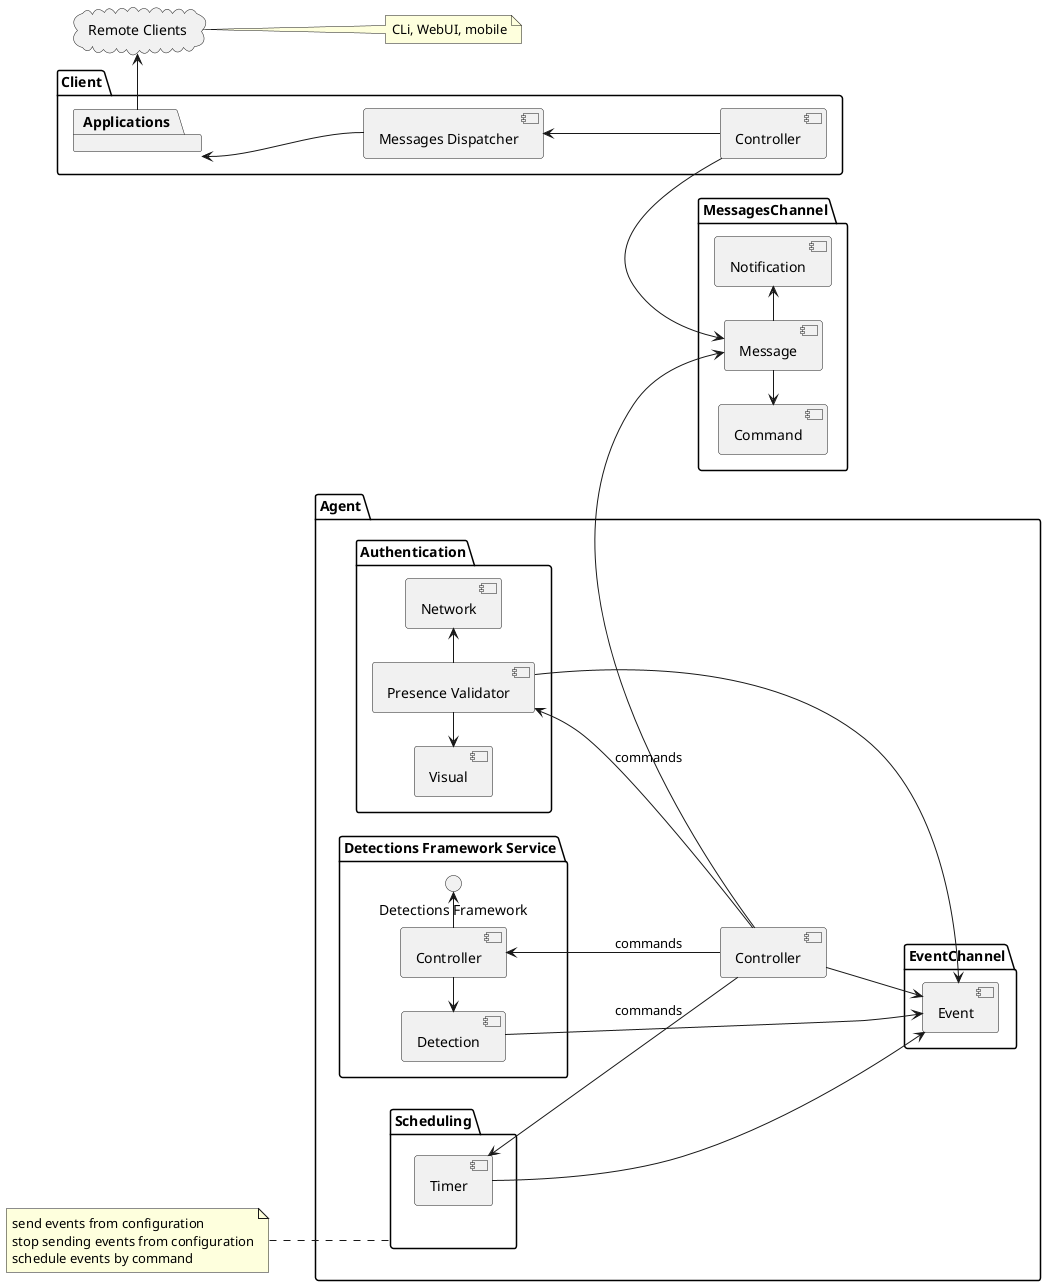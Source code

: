 @startuml
'https://plantuml.com/component-diagram

left to right direction

package "Agent" {
    [Controller] as Agent_Controller
    package "Authentication" {
      [Presence Validator]
      [Network]
      [Visual]
    }

    package "Detections Framework Service" {
      () "Detections Framework" as DF
      [Controller] -> DF
      [Detection] <- [Controller]
    }


    package EventChannel {
      Agent_Controller --> [Event]
      [Presence Validator] -> [Event]
      [Detection] -> [Event]
    }

    package "Scheduling" {
      [Timer] -> [Event]
    }
}

package "Client" {
    [Controller] as Client_Controller
    [Messages Dispatcher] <-- Client_Controller

    package [Applications] {
    }
}

package MessagesChannel {
    [Command] <- [Message]
    [Message]
    [Message] -> [Notification]
}


cloud "Remote Clients" {
}

[Applications] <-- [Messages Dispatcher]
[Applications] -> "Remote Clients"
Client_Controller -> [Message]
Agent_Controller -> [Message]

[Controller] <-- Agent_Controller : commands
[Presence Validator] <-- Agent_Controller : commands
[Timer] <-- Agent_Controller : commands

[Presence Validator] -> [Network]
[Visual] <- [Presence Validator]

note right of "Remote Clients": CLi, WebUI, mobile
    note left of "Scheduling"
      send events from configuration
      stop sending events from configuration
      schedule events by command
end note


@enduml